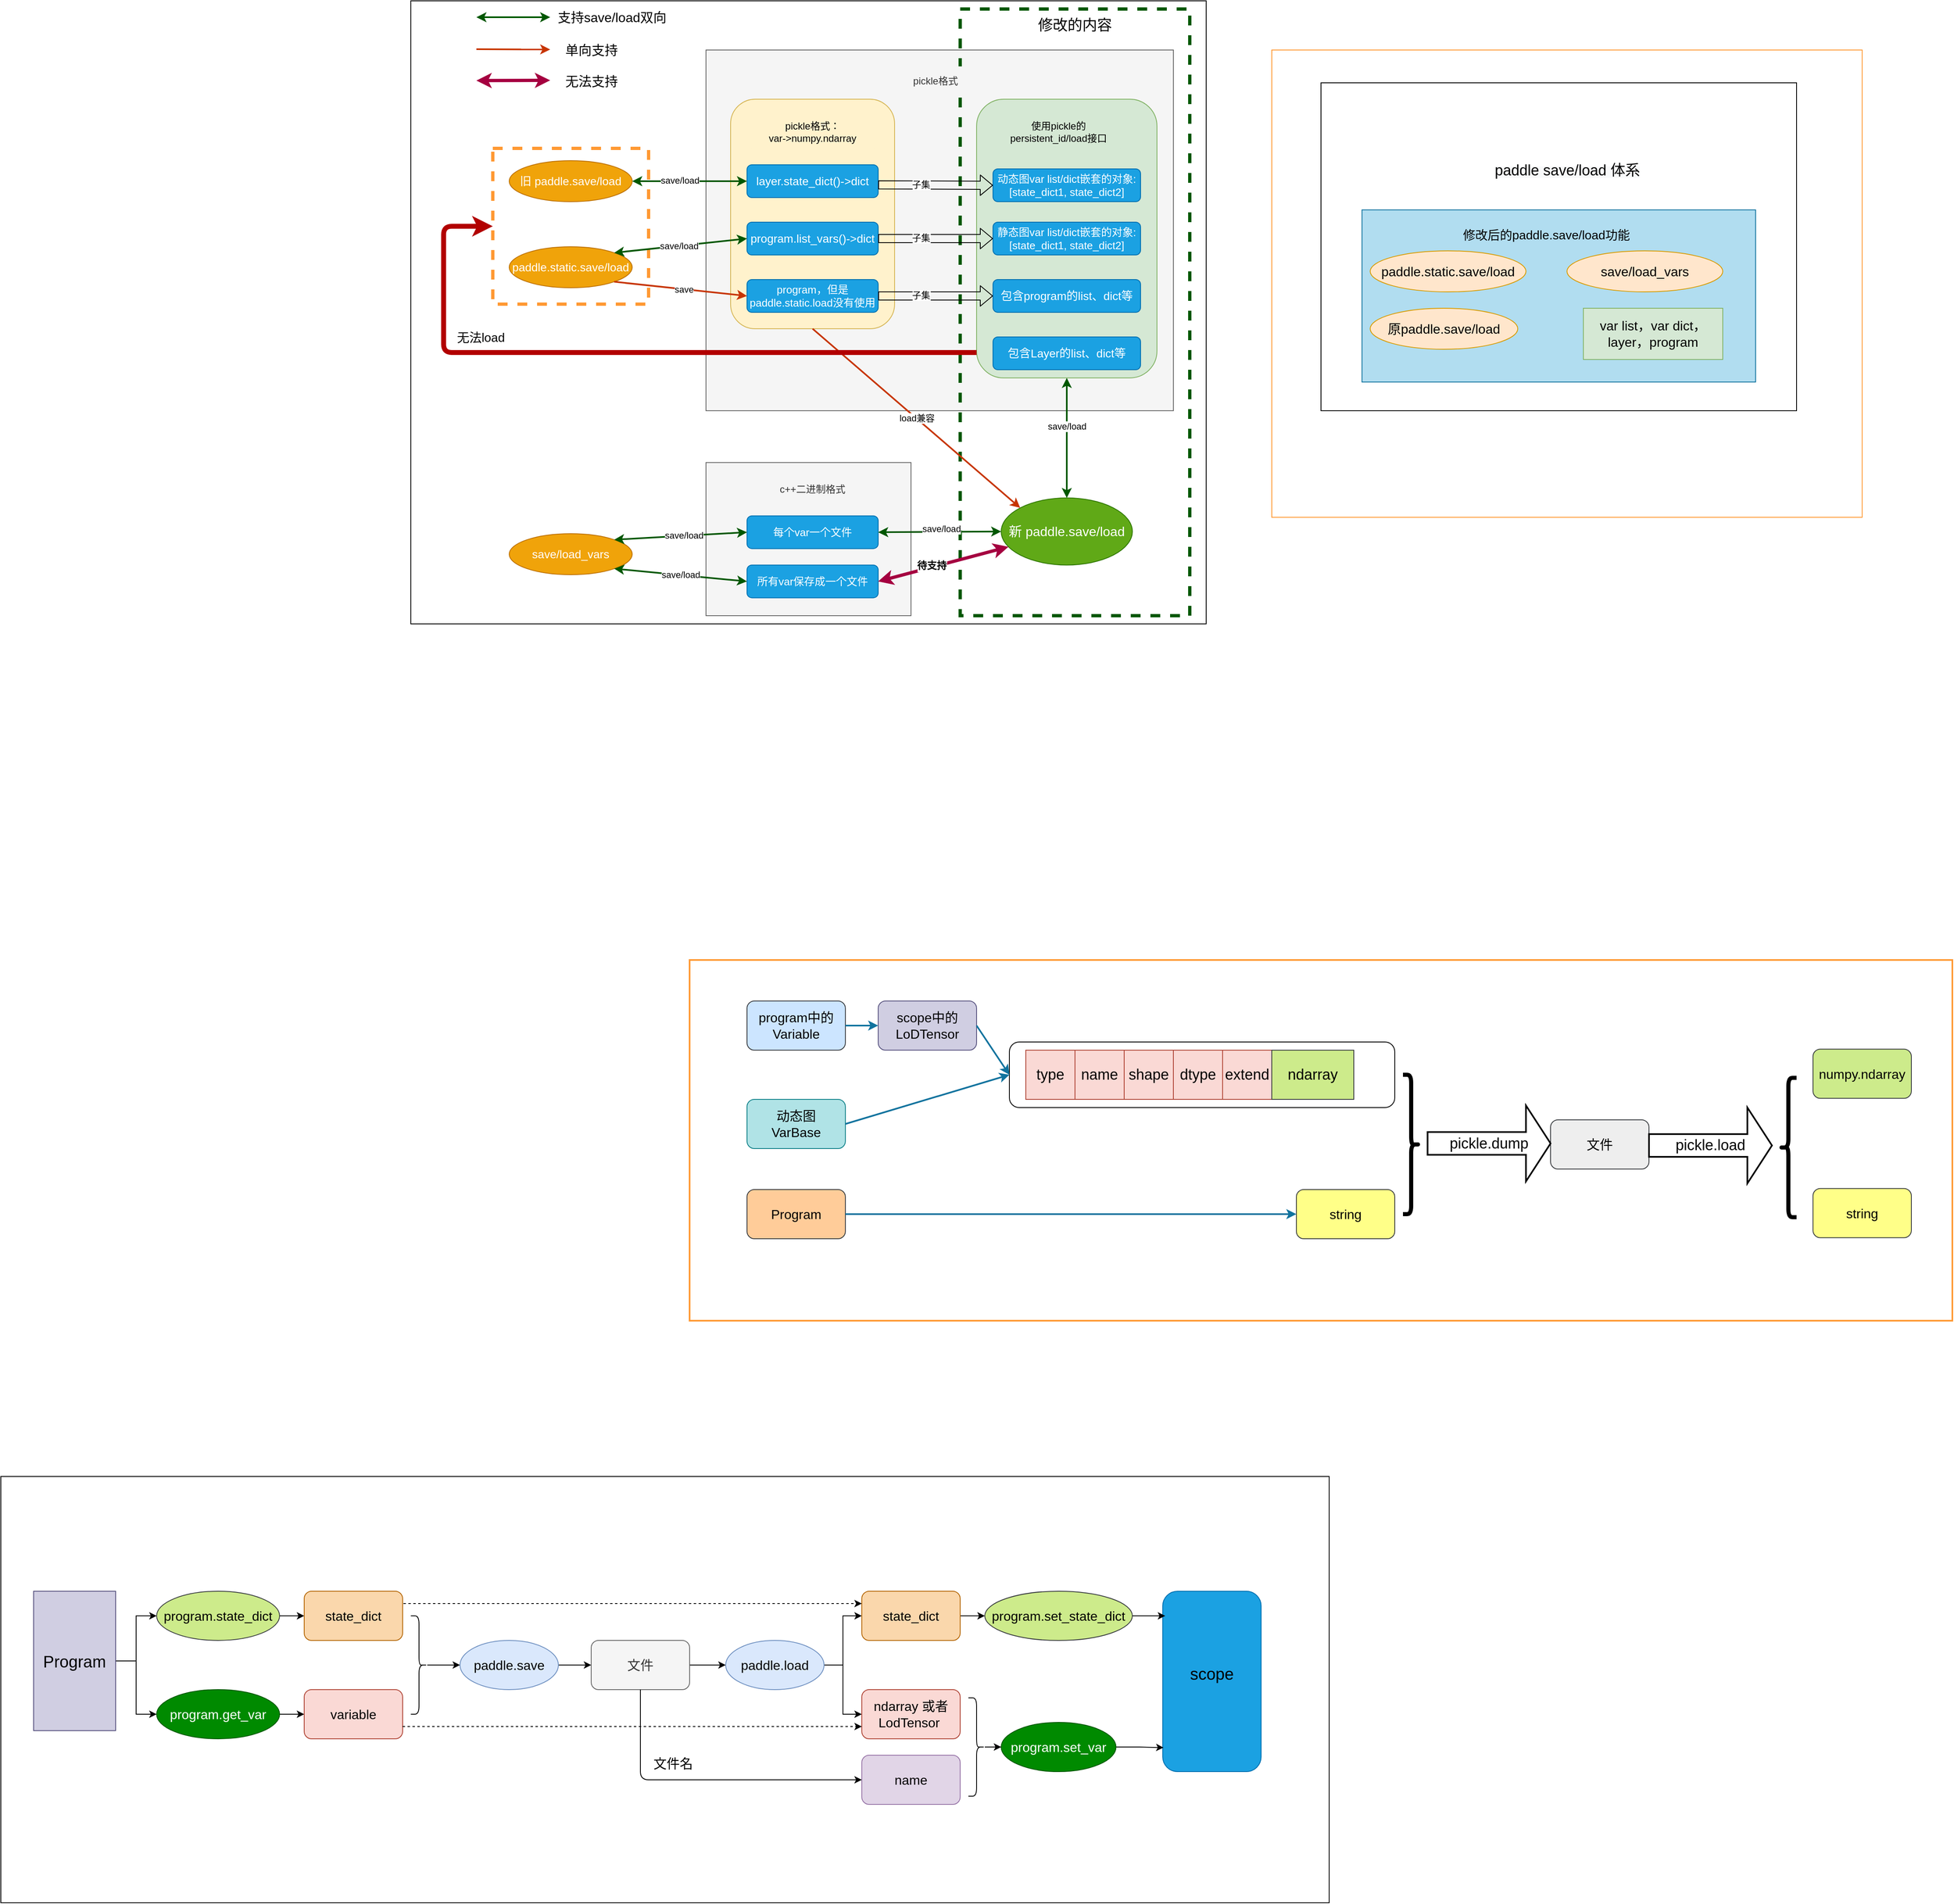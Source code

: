 <mxfile version="14.2.9" type="github">
  <diagram id="tt5JFjFHPFmkW61CNUUX" name="Page-1">
    <mxGraphModel dx="2366" dy="657" grid="1" gridSize="10" guides="1" tooltips="1" connect="1" arrows="1" fold="1" page="1" pageScale="1" pageWidth="827" pageHeight="1169" math="0" shadow="0">
      <root>
        <mxCell id="0" />
        <mxCell id="1" parent="0" />
        <mxCell id="0Mp4NktpAigXA8W8LPm4-13" value="" style="rounded=0;whiteSpace=wrap;html=1;" parent="1" vertex="1">
          <mxGeometry x="-90" y="60" width="970" height="760" as="geometry" />
        </mxCell>
        <mxCell id="qJTZwnVhEVgrwr9GslrN-109" value="" style="rounded=0;whiteSpace=wrap;html=1;strokeColor=#FF9933;strokeWidth=2;fillColor=#FFFFFF;" parent="1" vertex="1">
          <mxGeometry x="250" y="1230" width="1540" height="440" as="geometry" />
        </mxCell>
        <mxCell id="qJTZwnVhEVgrwr9GslrN-70" value="" style="rounded=0;whiteSpace=wrap;html=1;strokeColor=#FF9933;strokeWidth=1;fillColor=#FFFFFF;" parent="1" vertex="1">
          <mxGeometry x="960" y="120" width="720" height="570" as="geometry" />
        </mxCell>
        <mxCell id="qJTZwnVhEVgrwr9GslrN-68" value="&lt;meta charset=&quot;utf-8&quot;&gt;&lt;span style=&quot;color: rgb(0, 0, 0); font-family: helvetica; font-size: 15px; font-style: normal; font-weight: 400; letter-spacing: normal; text-align: center; text-indent: 0px; text-transform: none; word-spacing: 0px; background-color: rgb(248, 249, 250); display: inline; float: none;&quot;&gt;新 paddle.save、load&lt;/span&gt;" style="rounded=0;whiteSpace=wrap;html=1;strokeWidth=1;fillColor=#FFFFFF;" parent="1" vertex="1">
          <mxGeometry x="1020" y="160" width="580" height="400" as="geometry" />
        </mxCell>
        <mxCell id="qJTZwnVhEVgrwr9GslrN-66" value="" style="rounded=0;whiteSpace=wrap;html=1;strokeWidth=1;fillColor=#b1ddf0;strokeColor=#10739e;" parent="1" vertex="1">
          <mxGeometry x="1070" y="315" width="480" height="210" as="geometry" />
        </mxCell>
        <mxCell id="FwvYShrbWAnCKhNYx9Qg-18" value="" style="rounded=0;whiteSpace=wrap;html=1;fillColor=#f5f5f5;strokeColor=#666666;fontColor=#333333;" parent="1" vertex="1">
          <mxGeometry x="270" y="120" width="570" height="440" as="geometry" />
        </mxCell>
        <mxCell id="qJTZwnVhEVgrwr9GslrN-50" value="" style="rounded=0;whiteSpace=wrap;html=1;dashed=1;strokeColor=#005700;strokeWidth=4;fontColor=#ffffff;fillColor=none;" parent="1" vertex="1">
          <mxGeometry x="580" y="70" width="280" height="740" as="geometry" />
        </mxCell>
        <mxCell id="qJTZwnVhEVgrwr9GslrN-44" value="" style="rounded=0;whiteSpace=wrap;html=1;strokeColor=#FF9933;strokeWidth=4;fillColor=none;dashed=1;" parent="1" vertex="1">
          <mxGeometry x="10" y="240" width="190" height="190" as="geometry" />
        </mxCell>
        <mxCell id="qJTZwnVhEVgrwr9GslrN-12" value="" style="rounded=0;whiteSpace=wrap;html=1;fillColor=#f5f5f5;strokeColor=#666666;fontColor=#333333;" parent="1" vertex="1">
          <mxGeometry x="270" y="623.21" width="250" height="186.79" as="geometry" />
        </mxCell>
        <mxCell id="FwvYShrbWAnCKhNYx9Qg-17" value="" style="rounded=1;whiteSpace=wrap;html=1;fillColor=#fff2cc;strokeColor=#d6b656;" parent="1" vertex="1">
          <mxGeometry x="300" y="180" width="200" height="280" as="geometry" />
        </mxCell>
        <mxCell id="FwvYShrbWAnCKhNYx9Qg-24" value="" style="rounded=1;whiteSpace=wrap;html=1;fillColor=#d5e8d4;strokeColor=#82b366;" parent="1" vertex="1">
          <mxGeometry x="600" y="180" width="220" height="340" as="geometry" />
        </mxCell>
        <mxCell id="FwvYShrbWAnCKhNYx9Qg-2" value="&lt;font style=&quot;font-size: 14px&quot;&gt;layer.state_dict()-&amp;gt;dict&lt;/font&gt;" style="rounded=1;whiteSpace=wrap;html=1;fillColor=#1ba1e2;strokeColor=#006EAF;fontColor=#ffffff;" parent="1" vertex="1">
          <mxGeometry x="320" y="260" width="160" height="40" as="geometry" />
        </mxCell>
        <mxCell id="FwvYShrbWAnCKhNYx9Qg-10" value="&lt;font style=&quot;font-size: 14px&quot;&gt;program.list_vars()-&amp;gt;dict&lt;/font&gt;" style="rounded=1;whiteSpace=wrap;html=1;fillColor=#1ba1e2;strokeColor=#006EAF;fontColor=#ffffff;" parent="1" vertex="1">
          <mxGeometry x="320" y="330" width="160" height="40" as="geometry" />
        </mxCell>
        <mxCell id="FwvYShrbWAnCKhNYx9Qg-11" value="&lt;font style=&quot;font-size: 13px&quot;&gt;program，但是paddle.static.load没有使用&lt;/font&gt;" style="rounded=1;whiteSpace=wrap;html=1;fillColor=#1ba1e2;strokeColor=#006EAF;fontColor=#ffffff;" parent="1" vertex="1">
          <mxGeometry x="320" y="400" width="160" height="40" as="geometry" />
        </mxCell>
        <mxCell id="FwvYShrbWAnCKhNYx9Qg-12" value="&lt;font style=&quot;font-size: 13px&quot;&gt;每个var一个文件&lt;/font&gt;" style="rounded=1;whiteSpace=wrap;html=1;fillColor=#1ba1e2;strokeColor=#006EAF;fontColor=#ffffff;" parent="1" vertex="1">
          <mxGeometry x="320" y="688.21" width="160" height="40" as="geometry" />
        </mxCell>
        <mxCell id="FwvYShrbWAnCKhNYx9Qg-13" value="&lt;font style=&quot;font-size: 13px&quot;&gt;所有var保存成一个文件&lt;/font&gt;" style="rounded=1;whiteSpace=wrap;html=1;fillColor=#1ba1e2;strokeColor=#006EAF;fontColor=#ffffff;" parent="1" vertex="1">
          <mxGeometry x="320" y="748.21" width="160" height="40" as="geometry" />
        </mxCell>
        <mxCell id="FwvYShrbWAnCKhNYx9Qg-15" value="c++二进制格式" style="rounded=1;whiteSpace=wrap;html=1;fillColor=#f5f5f5;fontColor=#333333;strokeColor=none;" parent="1" vertex="1">
          <mxGeometry x="330" y="638.21" width="140" height="35" as="geometry" />
        </mxCell>
        <mxCell id="FwvYShrbWAnCKhNYx9Qg-19" value="&lt;font style=&quot;font-size: 13px&quot;&gt;动态图var list/dict嵌套的对象:&lt;br&gt;[state_dict1, state_dict2]&lt;/font&gt;" style="rounded=1;whiteSpace=wrap;html=1;fillColor=#1ba1e2;strokeColor=#006EAF;fontColor=#ffffff;" parent="1" vertex="1">
          <mxGeometry x="620" y="265" width="180" height="40" as="geometry" />
        </mxCell>
        <mxCell id="FwvYShrbWAnCKhNYx9Qg-22" value="pickle格式：&lt;br&gt;var-&amp;gt;numpy.ndarray" style="rounded=1;whiteSpace=wrap;html=1;fillColor=#fff2cc;strokeColor=none;" parent="1" vertex="1">
          <mxGeometry x="320" y="200" width="160" height="40" as="geometry" />
        </mxCell>
        <mxCell id="FwvYShrbWAnCKhNYx9Qg-23" value="&lt;font style=&quot;font-size: 14px&quot;&gt;包含program的list、dict等&lt;/font&gt;" style="rounded=1;whiteSpace=wrap;html=1;fillColor=#1ba1e2;strokeColor=#006EAF;fontColor=#ffffff;" parent="1" vertex="1">
          <mxGeometry x="620" y="400" width="180" height="40" as="geometry" />
        </mxCell>
        <mxCell id="FwvYShrbWAnCKhNYx9Qg-26" value="使用pickle的persistent_id/load接口" style="rounded=1;whiteSpace=wrap;html=1;fillColor=#d5e8d4;strokeColor=none;" parent="1" vertex="1">
          <mxGeometry x="620" y="200" width="160" height="40" as="geometry" />
        </mxCell>
        <mxCell id="FwvYShrbWAnCKhNYx9Qg-27" value="pickle格式" style="rounded=1;whiteSpace=wrap;html=1;fillColor=#f5f5f5;fontColor=#333333;strokeColor=none;" parent="1" vertex="1">
          <mxGeometry x="480" y="140" width="140" height="35" as="geometry" />
        </mxCell>
        <mxCell id="FwvYShrbWAnCKhNYx9Qg-35" value="&lt;font style=&quot;font-size: 14px&quot;&gt;paddle.static.save/load&lt;/font&gt;" style="ellipse;whiteSpace=wrap;html=1;fillColor=#f0a30a;strokeColor=#BD7000;fontColor=#ffffff;" parent="1" vertex="1">
          <mxGeometry x="30" y="360" width="150" height="50" as="geometry" />
        </mxCell>
        <mxCell id="FwvYShrbWAnCKhNYx9Qg-36" value="&lt;font style=&quot;font-size: 14px&quot;&gt;旧 paddle.save/load&lt;/font&gt;" style="ellipse;whiteSpace=wrap;html=1;fillColor=#f0a30a;strokeColor=#BD7000;fontColor=#ffffff;" parent="1" vertex="1">
          <mxGeometry x="30" y="255" width="150" height="50" as="geometry" />
        </mxCell>
        <mxCell id="FwvYShrbWAnCKhNYx9Qg-37" value="&lt;font style=&quot;font-size: 14px&quot;&gt;save/load_vars&lt;/font&gt;" style="ellipse;whiteSpace=wrap;html=1;fillColor=#f0a30a;strokeColor=#BD7000;fontColor=#ffffff;" parent="1" vertex="1">
          <mxGeometry x="30" y="710" width="150" height="50" as="geometry" />
        </mxCell>
        <mxCell id="FwvYShrbWAnCKhNYx9Qg-40" value="" style="endArrow=classic;startArrow=classic;html=1;exitX=1;exitY=0.5;exitDx=0;exitDy=0;entryX=0;entryY=0.5;entryDx=0;entryDy=0;strokeWidth=2;fillColor=#008a00;strokeColor=#005700;" parent="1" source="FwvYShrbWAnCKhNYx9Qg-36" target="FwvYShrbWAnCKhNYx9Qg-2" edge="1">
          <mxGeometry width="50" height="50" relative="1" as="geometry">
            <mxPoint x="170" y="440" as="sourcePoint" />
            <mxPoint x="320" y="300" as="targetPoint" />
          </mxGeometry>
        </mxCell>
        <mxCell id="qJTZwnVhEVgrwr9GslrN-21" value="save/load" style="edgeLabel;html=1;align=center;verticalAlign=middle;resizable=0;points=[];" parent="FwvYShrbWAnCKhNYx9Qg-40" vertex="1" connectable="0">
          <mxGeometry x="-0.171" y="1" relative="1" as="geometry">
            <mxPoint as="offset" />
          </mxGeometry>
        </mxCell>
        <mxCell id="FwvYShrbWAnCKhNYx9Qg-41" value="" style="endArrow=classic;startArrow=classic;html=1;exitX=1;exitY=0;exitDx=0;exitDy=0;entryX=0;entryY=0.5;entryDx=0;entryDy=0;strokeWidth=2;fillColor=#008a00;strokeColor=#005700;" parent="1" source="FwvYShrbWAnCKhNYx9Qg-35" target="FwvYShrbWAnCKhNYx9Qg-10" edge="1">
          <mxGeometry width="50" height="50" relative="1" as="geometry">
            <mxPoint x="130" y="430" as="sourcePoint" />
            <mxPoint x="320" y="360" as="targetPoint" />
          </mxGeometry>
        </mxCell>
        <mxCell id="qJTZwnVhEVgrwr9GslrN-22" value="save/load" style="edgeLabel;html=1;align=center;verticalAlign=middle;resizable=0;points=[];" parent="FwvYShrbWAnCKhNYx9Qg-41" vertex="1" connectable="0">
          <mxGeometry x="-0.025" relative="1" as="geometry">
            <mxPoint as="offset" />
          </mxGeometry>
        </mxCell>
        <mxCell id="FwvYShrbWAnCKhNYx9Qg-42" value="" style="endArrow=classic;html=1;exitX=1;exitY=1;exitDx=0;exitDy=0;entryX=0;entryY=0.5;entryDx=0;entryDy=0;strokeWidth=2;fillColor=#fa6800;strokeColor=#C73500;" parent="1" source="FwvYShrbWAnCKhNYx9Qg-35" target="FwvYShrbWAnCKhNYx9Qg-11" edge="1">
          <mxGeometry width="50" height="50" relative="1" as="geometry">
            <mxPoint x="100" y="420" as="sourcePoint" />
            <mxPoint x="320" y="420" as="targetPoint" />
          </mxGeometry>
        </mxCell>
        <mxCell id="qJTZwnVhEVgrwr9GslrN-23" value="save" style="edgeLabel;html=1;align=center;verticalAlign=middle;resizable=0;points=[];" parent="FwvYShrbWAnCKhNYx9Qg-42" vertex="1" connectable="0">
          <mxGeometry x="0.049" relative="1" as="geometry">
            <mxPoint as="offset" />
          </mxGeometry>
        </mxCell>
        <mxCell id="FwvYShrbWAnCKhNYx9Qg-43" value="" style="endArrow=classic;startArrow=classic;html=1;entryX=0;entryY=0.5;entryDx=0;entryDy=0;exitX=1;exitY=0;exitDx=0;exitDy=0;strokeWidth=2;fillColor=#008a00;strokeColor=#005700;" parent="1" source="FwvYShrbWAnCKhNYx9Qg-37" target="FwvYShrbWAnCKhNYx9Qg-12" edge="1">
          <mxGeometry width="50" height="50" relative="1" as="geometry">
            <mxPoint x="210" y="758.21" as="sourcePoint" />
            <mxPoint x="260" y="708.21" as="targetPoint" />
          </mxGeometry>
        </mxCell>
        <mxCell id="qJTZwnVhEVgrwr9GslrN-24" value="save/load" style="edgeLabel;html=1;align=center;verticalAlign=middle;resizable=0;points=[];" parent="FwvYShrbWAnCKhNYx9Qg-43" vertex="1" connectable="0">
          <mxGeometry x="0.05" y="1" relative="1" as="geometry">
            <mxPoint as="offset" />
          </mxGeometry>
        </mxCell>
        <mxCell id="FwvYShrbWAnCKhNYx9Qg-44" value="save/load" style="endArrow=classic;startArrow=classic;html=1;entryX=0;entryY=0.5;entryDx=0;entryDy=0;exitX=1;exitY=1;exitDx=0;exitDy=0;strokeWidth=2;fillColor=#008a00;strokeColor=#005700;" parent="1" source="FwvYShrbWAnCKhNYx9Qg-37" target="FwvYShrbWAnCKhNYx9Qg-13" edge="1">
          <mxGeometry width="50" height="50" relative="1" as="geometry">
            <mxPoint x="190" y="798.21" as="sourcePoint" />
            <mxPoint x="240" y="748.21" as="targetPoint" />
          </mxGeometry>
        </mxCell>
        <mxCell id="FwvYShrbWAnCKhNYx9Qg-46" value="&lt;font style=&quot;font-size: 16px&quot;&gt;新 paddle.save/load&lt;/font&gt;" style="ellipse;whiteSpace=wrap;html=1;fillColor=#60a917;strokeColor=#2D7600;fontColor=#ffffff;" parent="1" vertex="1">
          <mxGeometry x="630" y="666.42" width="160" height="81.79" as="geometry" />
        </mxCell>
        <mxCell id="qJTZwnVhEVgrwr9GslrN-5" value="" style="endArrow=classic;html=1;entryX=0;entryY=0;entryDx=0;entryDy=0;exitX=0.5;exitY=1;exitDx=0;exitDy=0;strokeWidth=2;fillColor=#fa6800;strokeColor=#C73500;" parent="1" source="FwvYShrbWAnCKhNYx9Qg-17" target="FwvYShrbWAnCKhNYx9Qg-46" edge="1">
          <mxGeometry relative="1" as="geometry">
            <mxPoint x="400" y="470" as="sourcePoint" />
            <mxPoint x="630" y="510" as="targetPoint" />
          </mxGeometry>
        </mxCell>
        <mxCell id="qJTZwnVhEVgrwr9GslrN-6" value="load兼容" style="edgeLabel;resizable=0;html=1;align=center;verticalAlign=middle;" parent="qJTZwnVhEVgrwr9GslrN-5" connectable="0" vertex="1">
          <mxGeometry relative="1" as="geometry" />
        </mxCell>
        <mxCell id="qJTZwnVhEVgrwr9GslrN-7" value="" style="endArrow=classic;startArrow=classic;html=1;entryX=0.5;entryY=1;entryDx=0;entryDy=0;exitX=0.5;exitY=0;exitDx=0;exitDy=0;strokeWidth=2;fillColor=#008a00;strokeColor=#005700;" parent="1" source="FwvYShrbWAnCKhNYx9Qg-46" target="FwvYShrbWAnCKhNYx9Qg-24" edge="1">
          <mxGeometry width="50" height="50" relative="1" as="geometry">
            <mxPoint x="680" y="570" as="sourcePoint" />
            <mxPoint x="730" y="520" as="targetPoint" />
          </mxGeometry>
        </mxCell>
        <mxCell id="qJTZwnVhEVgrwr9GslrN-26" value="save/load" style="edgeLabel;html=1;align=center;verticalAlign=middle;resizable=0;points=[];" parent="qJTZwnVhEVgrwr9GslrN-7" vertex="1" connectable="0">
          <mxGeometry x="0.203" relative="1" as="geometry">
            <mxPoint as="offset" />
          </mxGeometry>
        </mxCell>
        <mxCell id="qJTZwnVhEVgrwr9GslrN-8" value="" style="endArrow=classic;startArrow=classic;html=1;entryX=0;entryY=0.5;entryDx=0;entryDy=0;exitX=1;exitY=0.5;exitDx=0;exitDy=0;strokeWidth=2;fillColor=#008a00;strokeColor=#005700;" parent="1" source="FwvYShrbWAnCKhNYx9Qg-12" target="FwvYShrbWAnCKhNYx9Qg-46" edge="1">
          <mxGeometry width="50" height="50" relative="1" as="geometry">
            <mxPoint x="460" y="628.21" as="sourcePoint" />
            <mxPoint x="510" y="578.21" as="targetPoint" />
          </mxGeometry>
        </mxCell>
        <mxCell id="qJTZwnVhEVgrwr9GslrN-25" value="save/load" style="edgeLabel;html=1;align=center;verticalAlign=middle;resizable=0;points=[];" parent="qJTZwnVhEVgrwr9GslrN-8" vertex="1" connectable="0">
          <mxGeometry x="0.022" y="4" relative="1" as="geometry">
            <mxPoint as="offset" />
          </mxGeometry>
        </mxCell>
        <mxCell id="qJTZwnVhEVgrwr9GslrN-10" value="&lt;font style=&quot;font-size: 13px&quot;&gt;静态图var list/dict嵌套的对象:&lt;br&gt;[state_dict1, state_dict2]&lt;/font&gt;" style="rounded=1;whiteSpace=wrap;html=1;fillColor=#1ba1e2;strokeColor=#006EAF;fontColor=#ffffff;" parent="1" vertex="1">
          <mxGeometry x="620" y="330" width="180" height="40" as="geometry" />
        </mxCell>
        <mxCell id="qJTZwnVhEVgrwr9GslrN-13" value="" style="shape=flexArrow;endArrow=classic;html=1;entryX=0;entryY=0.5;entryDx=0;entryDy=0;exitX=1;exitY=0.5;exitDx=0;exitDy=0;endWidth=14;endSize=4.67;" parent="1" source="FwvYShrbWAnCKhNYx9Qg-10" target="qJTZwnVhEVgrwr9GslrN-10" edge="1">
          <mxGeometry width="50" height="50" relative="1" as="geometry">
            <mxPoint x="410" y="410" as="sourcePoint" />
            <mxPoint x="460" y="360" as="targetPoint" />
          </mxGeometry>
        </mxCell>
        <mxCell id="qJTZwnVhEVgrwr9GslrN-14" value="子集" style="edgeLabel;html=1;align=center;verticalAlign=middle;resizable=0;points=[];" parent="qJTZwnVhEVgrwr9GslrN-13" vertex="1" connectable="0">
          <mxGeometry x="-0.267" y="1" relative="1" as="geometry">
            <mxPoint as="offset" />
          </mxGeometry>
        </mxCell>
        <mxCell id="qJTZwnVhEVgrwr9GslrN-17" value="" style="shape=flexArrow;endArrow=classic;html=1;entryX=0;entryY=0.5;entryDx=0;entryDy=0;exitX=1;exitY=0.5;exitDx=0;exitDy=0;endWidth=14;endSize=4.67;" parent="1" target="FwvYShrbWAnCKhNYx9Qg-19" edge="1">
          <mxGeometry width="50" height="50" relative="1" as="geometry">
            <mxPoint x="480" y="284.5" as="sourcePoint" />
            <mxPoint x="600" y="284.5" as="targetPoint" />
          </mxGeometry>
        </mxCell>
        <mxCell id="qJTZwnVhEVgrwr9GslrN-18" value="子集" style="edgeLabel;html=1;align=center;verticalAlign=middle;resizable=0;points=[];" parent="qJTZwnVhEVgrwr9GslrN-17" vertex="1" connectable="0">
          <mxGeometry x="-0.267" y="1" relative="1" as="geometry">
            <mxPoint as="offset" />
          </mxGeometry>
        </mxCell>
        <mxCell id="qJTZwnVhEVgrwr9GslrN-19" value="" style="shape=flexArrow;endArrow=classic;html=1;entryX=0;entryY=0.5;entryDx=0;entryDy=0;exitX=1;exitY=0.5;exitDx=0;exitDy=0;endWidth=14;endSize=4.67;" parent="1" target="FwvYShrbWAnCKhNYx9Qg-23" edge="1">
          <mxGeometry width="50" height="50" relative="1" as="geometry">
            <mxPoint x="480" y="420" as="sourcePoint" />
            <mxPoint x="600" y="420" as="targetPoint" />
          </mxGeometry>
        </mxCell>
        <mxCell id="qJTZwnVhEVgrwr9GslrN-20" value="子集" style="edgeLabel;html=1;align=center;verticalAlign=middle;resizable=0;points=[];" parent="qJTZwnVhEVgrwr9GslrN-19" vertex="1" connectable="0">
          <mxGeometry x="-0.267" y="1" relative="1" as="geometry">
            <mxPoint as="offset" />
          </mxGeometry>
        </mxCell>
        <mxCell id="qJTZwnVhEVgrwr9GslrN-27" value="" style="edgeStyle=segmentEdgeStyle;endArrow=classic;html=1;fillColor=#e51400;strokeColor=#B20000;strokeWidth=6;entryX=0;entryY=0.5;entryDx=0;entryDy=0;" parent="1" source="FwvYShrbWAnCKhNYx9Qg-24" target="qJTZwnVhEVgrwr9GslrN-44" edge="1">
          <mxGeometry width="50" height="50" relative="1" as="geometry">
            <mxPoint x="577" y="489" as="sourcePoint" />
            <mxPoint x="3" y="335" as="targetPoint" />
            <Array as="points">
              <mxPoint x="-50" y="489" />
              <mxPoint x="-50" y="335" />
            </Array>
          </mxGeometry>
        </mxCell>
        <mxCell id="qJTZwnVhEVgrwr9GslrN-29" value="&lt;font style=&quot;font-size: 15px&quot;&gt;无法load&lt;/font&gt;" style="text;html=1;align=center;verticalAlign=middle;resizable=0;points=[];autosize=1;" parent="1" vertex="1">
          <mxGeometry x="-40" y="460" width="70" height="20" as="geometry" />
        </mxCell>
        <mxCell id="qJTZwnVhEVgrwr9GslrN-51" value="&lt;font style=&quot;font-size: 18px&quot;&gt;修改的内容&lt;/font&gt;" style="text;html=1;align=center;verticalAlign=middle;whiteSpace=wrap;rounded=0;dashed=1;" parent="1" vertex="1">
          <mxGeometry x="665" y="80" width="110" height="20" as="geometry" />
        </mxCell>
        <mxCell id="qJTZwnVhEVgrwr9GslrN-52" value="" style="endArrow=classic;startArrow=classic;html=1;strokeWidth=4;exitX=1;exitY=0.5;exitDx=0;exitDy=0;strokeColor=#A50040;fillColor=#d80073;" parent="1" source="FwvYShrbWAnCKhNYx9Qg-13" target="FwvYShrbWAnCKhNYx9Qg-46" edge="1">
          <mxGeometry width="50" height="50" relative="1" as="geometry">
            <mxPoint x="550" y="800" as="sourcePoint" />
            <mxPoint x="600" y="750" as="targetPoint" />
          </mxGeometry>
        </mxCell>
        <mxCell id="qJTZwnVhEVgrwr9GslrN-53" value="&lt;font style=&quot;font-size: 12px&quot;&gt;&lt;b&gt;待支持&lt;/b&gt;&lt;/font&gt;" style="edgeLabel;html=1;align=center;verticalAlign=middle;resizable=0;points=[];" parent="qJTZwnVhEVgrwr9GslrN-52" vertex="1" connectable="0">
          <mxGeometry x="-0.177" y="2" relative="1" as="geometry">
            <mxPoint as="offset" />
          </mxGeometry>
        </mxCell>
        <mxCell id="qJTZwnVhEVgrwr9GslrN-55" value="&lt;font style=&quot;font-size: 14px&quot;&gt;包含Layer的list、dict等&lt;/font&gt;" style="rounded=1;whiteSpace=wrap;html=1;fillColor=#1ba1e2;strokeColor=#006EAF;fontColor=#ffffff;" parent="1" vertex="1">
          <mxGeometry x="620" y="470" width="180" height="40" as="geometry" />
        </mxCell>
        <mxCell id="qJTZwnVhEVgrwr9GslrN-59" value="&lt;font style=&quot;font-size: 16px&quot;&gt;paddle.static.save/load&lt;/font&gt;" style="ellipse;whiteSpace=wrap;html=1;strokeColor=#d79b00;strokeWidth=1;fillColor=#ffe6cc;" parent="1" vertex="1">
          <mxGeometry x="1080" y="365" width="190" height="50" as="geometry" />
        </mxCell>
        <mxCell id="qJTZwnVhEVgrwr9GslrN-61" value="&lt;font style=&quot;font-size: 16px&quot;&gt;save/load_vars&lt;/font&gt;" style="ellipse;whiteSpace=wrap;html=1;strokeColor=#d79b00;strokeWidth=1;fillColor=#ffe6cc;" parent="1" vertex="1">
          <mxGeometry x="1320" y="365" width="190" height="50" as="geometry" />
        </mxCell>
        <mxCell id="qJTZwnVhEVgrwr9GslrN-62" value="&lt;font style=&quot;font-size: 16px&quot;&gt;原paddle.save/load&lt;/font&gt;" style="ellipse;whiteSpace=wrap;html=1;strokeColor=#d79b00;strokeWidth=1;fillColor=#ffe6cc;" parent="1" vertex="1">
          <mxGeometry x="1080" y="435" width="180" height="50" as="geometry" />
        </mxCell>
        <mxCell id="qJTZwnVhEVgrwr9GslrN-64" value="&lt;font style=&quot;font-size: 16px&quot;&gt;var list，var dict，&lt;br&gt;layer，program&lt;/font&gt;" style="rounded=0;whiteSpace=wrap;html=1;strokeColor=#82b366;strokeWidth=1;fillColor=#d5e8d4;" parent="1" vertex="1">
          <mxGeometry x="1340" y="435" width="170" height="62.5" as="geometry" />
        </mxCell>
        <mxCell id="qJTZwnVhEVgrwr9GslrN-67" value="&lt;font style=&quot;font-size: 15px&quot;&gt;修改后的paddle.save/load功能&lt;/font&gt;" style="text;html=1;strokeColor=none;fillColor=none;align=center;verticalAlign=middle;whiteSpace=wrap;rounded=0;" parent="1" vertex="1">
          <mxGeometry x="1190" y="335" width="210" height="20" as="geometry" />
        </mxCell>
        <mxCell id="qJTZwnVhEVgrwr9GslrN-69" value="&lt;span style=&quot;color: rgb(0 , 0 , 0) ; font-family: &amp;#34;helvetica&amp;#34; ; font-style: normal ; font-weight: 400 ; letter-spacing: normal ; text-align: center ; text-indent: 0px ; text-transform: none ; word-spacing: 0px ; background-color: rgb(248 , 249 , 250) ; display: inline ; float: none&quot;&gt;&lt;font style=&quot;font-size: 18px&quot;&gt;paddle save/load 体系&lt;/font&gt;&lt;/span&gt;" style="text;whiteSpace=wrap;html=1;" parent="1" vertex="1">
          <mxGeometry x="1230" y="250" width="190" height="30" as="geometry" />
        </mxCell>
        <mxCell id="qJTZwnVhEVgrwr9GslrN-73" value="&lt;span style=&quot;font-size: 16px&quot;&gt;program中的Variable&lt;/span&gt;" style="rounded=1;whiteSpace=wrap;html=1;strokeWidth=1;fillColor=#cce5ff;strokeColor=#36393d;" parent="1" vertex="1">
          <mxGeometry x="320" y="1280" width="120" height="60" as="geometry" />
        </mxCell>
        <mxCell id="qJTZwnVhEVgrwr9GslrN-74" value="&lt;span style=&quot;font-size: 16px&quot;&gt;动态图&lt;br&gt;VarBase&lt;br&gt;&lt;/span&gt;" style="rounded=1;whiteSpace=wrap;html=1;strokeWidth=1;fillColor=#b0e3e6;strokeColor=#0e8088;" parent="1" vertex="1">
          <mxGeometry x="320" y="1400" width="120" height="60" as="geometry" />
        </mxCell>
        <mxCell id="qJTZwnVhEVgrwr9GslrN-76" value="&lt;span style=&quot;font-size: 16px&quot;&gt;scope中的LoDTensor&lt;/span&gt;" style="rounded=1;whiteSpace=wrap;html=1;strokeWidth=1;fillColor=#d0cee2;strokeColor=#56517e;" parent="1" vertex="1">
          <mxGeometry x="480" y="1280" width="120" height="60" as="geometry" />
        </mxCell>
        <mxCell id="qJTZwnVhEVgrwr9GslrN-77" value="" style="rounded=1;whiteSpace=wrap;html=1;strokeWidth=1;fillColor=none;" parent="1" vertex="1">
          <mxGeometry x="640" y="1330" width="470" height="80" as="geometry" />
        </mxCell>
        <mxCell id="qJTZwnVhEVgrwr9GslrN-78" value="&lt;span style=&quot;font-size: 16px&quot;&gt;文件&lt;/span&gt;" style="rounded=1;whiteSpace=wrap;html=1;strokeWidth=1;fillColor=#eeeeee;strokeColor=#36393d;" parent="1" vertex="1">
          <mxGeometry x="1300" y="1425" width="120" height="60" as="geometry" />
        </mxCell>
        <mxCell id="qJTZwnVhEVgrwr9GslrN-79" value="&lt;span style=&quot;font-size: 16px&quot;&gt;numpy.ndarray&lt;/span&gt;" style="rounded=1;whiteSpace=wrap;html=1;strokeWidth=1;fillColor=#cdeb8b;strokeColor=#36393d;" parent="1" vertex="1">
          <mxGeometry x="1620" y="1338.75" width="120" height="60" as="geometry" />
        </mxCell>
        <mxCell id="qJTZwnVhEVgrwr9GslrN-80" value="&lt;span style=&quot;font-size: 16px&quot;&gt;string&lt;/span&gt;" style="rounded=1;whiteSpace=wrap;html=1;strokeWidth=1;fillColor=#ffff88;strokeColor=#36393d;" parent="1" vertex="1">
          <mxGeometry x="990" y="1510" width="120" height="60" as="geometry" />
        </mxCell>
        <mxCell id="qJTZwnVhEVgrwr9GslrN-81" value="&lt;span style=&quot;font-size: 16px&quot;&gt;Program&lt;/span&gt;" style="rounded=1;whiteSpace=wrap;html=1;strokeWidth=1;fillColor=#ffcc99;strokeColor=#36393d;" parent="1" vertex="1">
          <mxGeometry x="320" y="1510" width="120" height="60" as="geometry" />
        </mxCell>
        <mxCell id="qJTZwnVhEVgrwr9GslrN-85" value="" style="endArrow=classic;html=1;strokeColor=#10739e;strokeWidth=2;exitX=1;exitY=0.5;exitDx=0;exitDy=0;entryX=0;entryY=0.5;entryDx=0;entryDy=0;fillColor=#b1ddf0;" parent="1" source="qJTZwnVhEVgrwr9GslrN-73" target="qJTZwnVhEVgrwr9GslrN-76" edge="1">
          <mxGeometry width="50" height="50" relative="1" as="geometry">
            <mxPoint x="440" y="1300" as="sourcePoint" />
            <mxPoint x="490" y="1250" as="targetPoint" />
          </mxGeometry>
        </mxCell>
        <mxCell id="qJTZwnVhEVgrwr9GslrN-87" value="" style="endArrow=classic;html=1;strokeColor=#10739e;strokeWidth=2;entryX=0;entryY=0.5;entryDx=0;entryDy=0;fillColor=#b1ddf0;exitX=1;exitY=0.5;exitDx=0;exitDy=0;" parent="1" source="qJTZwnVhEVgrwr9GslrN-76" target="qJTZwnVhEVgrwr9GslrN-77" edge="1">
          <mxGeometry width="50" height="50" relative="1" as="geometry">
            <mxPoint x="460" y="1410" as="sourcePoint" />
            <mxPoint x="490" y="1320" as="targetPoint" />
          </mxGeometry>
        </mxCell>
        <mxCell id="qJTZwnVhEVgrwr9GslrN-89" value="" style="endArrow=classic;html=1;strokeColor=#10739e;strokeWidth=2;exitX=1;exitY=0.5;exitDx=0;exitDy=0;entryX=0;entryY=0.5;entryDx=0;entryDy=0;fillColor=#b1ddf0;" parent="1" source="qJTZwnVhEVgrwr9GslrN-74" target="qJTZwnVhEVgrwr9GslrN-77" edge="1">
          <mxGeometry width="50" height="50" relative="1" as="geometry">
            <mxPoint x="460" y="1330" as="sourcePoint" />
            <mxPoint x="500" y="1330" as="targetPoint" />
          </mxGeometry>
        </mxCell>
        <mxCell id="qJTZwnVhEVgrwr9GslrN-90" value="" style="endArrow=classic;html=1;strokeColor=#10739e;strokeWidth=2;exitX=1;exitY=0.5;exitDx=0;exitDy=0;entryX=0;entryY=0.5;entryDx=0;entryDy=0;fillColor=#b1ddf0;" parent="1" source="qJTZwnVhEVgrwr9GslrN-81" target="qJTZwnVhEVgrwr9GslrN-80" edge="1">
          <mxGeometry width="50" height="50" relative="1" as="geometry">
            <mxPoint x="470" y="1340" as="sourcePoint" />
            <mxPoint x="510" y="1340" as="targetPoint" />
          </mxGeometry>
        </mxCell>
        <mxCell id="qJTZwnVhEVgrwr9GslrN-91" value="&lt;font style=&quot;font-size: 18px&quot;&gt;type&lt;/font&gt;" style="rounded=0;whiteSpace=wrap;html=1;strokeWidth=1;fillColor=#fad9d5;strokeColor=#ae4132;" parent="1" vertex="1">
          <mxGeometry x="660" y="1340" width="60" height="60" as="geometry" />
        </mxCell>
        <mxCell id="qJTZwnVhEVgrwr9GslrN-92" value="&lt;font style=&quot;font-size: 18px&quot;&gt;name&lt;/font&gt;" style="rounded=0;whiteSpace=wrap;html=1;strokeWidth=1;fillColor=#fad9d5;strokeColor=#ae4132;" parent="1" vertex="1">
          <mxGeometry x="720" y="1340" width="60" height="60" as="geometry" />
        </mxCell>
        <mxCell id="qJTZwnVhEVgrwr9GslrN-93" value="&lt;font style=&quot;font-size: 18px&quot;&gt;shape&lt;/font&gt;" style="rounded=0;whiteSpace=wrap;html=1;strokeWidth=1;fillColor=#fad9d5;strokeColor=#ae4132;" parent="1" vertex="1">
          <mxGeometry x="780" y="1340" width="60" height="60" as="geometry" />
        </mxCell>
        <mxCell id="qJTZwnVhEVgrwr9GslrN-94" value="&lt;font style=&quot;font-size: 18px&quot;&gt;dtype&lt;/font&gt;" style="rounded=0;whiteSpace=wrap;html=1;strokeWidth=1;fillColor=#fad9d5;strokeColor=#ae4132;" parent="1" vertex="1">
          <mxGeometry x="840" y="1340" width="60" height="60" as="geometry" />
        </mxCell>
        <mxCell id="qJTZwnVhEVgrwr9GslrN-95" value="&lt;font style=&quot;font-size: 18px&quot;&gt;extend&lt;/font&gt;" style="rounded=0;whiteSpace=wrap;html=1;strokeWidth=1;fillColor=#fad9d5;strokeColor=#ae4132;" parent="1" vertex="1">
          <mxGeometry x="900" y="1340" width="60" height="60" as="geometry" />
        </mxCell>
        <mxCell id="qJTZwnVhEVgrwr9GslrN-96" value="&lt;span style=&quot;font-size: 18px&quot;&gt;ndarray&lt;/span&gt;" style="rounded=0;whiteSpace=wrap;html=1;strokeWidth=1;fillColor=#cdeb8b;strokeColor=#36393d;" parent="1" vertex="1">
          <mxGeometry x="960" y="1340" width="100" height="60" as="geometry" />
        </mxCell>
        <mxCell id="qJTZwnVhEVgrwr9GslrN-97" value="" style="shape=curlyBracket;whiteSpace=wrap;html=1;rounded=1;strokeWidth=5;direction=west;size=0.5;" parent="1" vertex="1">
          <mxGeometry x="1120" y="1370" width="20" height="170" as="geometry" />
        </mxCell>
        <mxCell id="qJTZwnVhEVgrwr9GslrN-99" value="" style="shape=curlyBracket;whiteSpace=wrap;html=1;rounded=1;strokeWidth=5;direction=east;size=0.5;" parent="1" vertex="1">
          <mxGeometry x="1580" y="1373.75" width="20" height="170" as="geometry" />
        </mxCell>
        <mxCell id="qJTZwnVhEVgrwr9GslrN-100" value="&lt;span style=&quot;font-size: 16px&quot;&gt;string&lt;/span&gt;" style="rounded=1;whiteSpace=wrap;html=1;strokeWidth=1;fillColor=#ffff88;strokeColor=#36393d;" parent="1" vertex="1">
          <mxGeometry x="1620" y="1508.75" width="120" height="60" as="geometry" />
        </mxCell>
        <mxCell id="qJTZwnVhEVgrwr9GslrN-105" value="&lt;font style=&quot;font-size: 18px&quot;&gt;pickle.dump&lt;/font&gt;" style="shape=singleArrow;whiteSpace=wrap;html=1;strokeWidth=2;" parent="1" vertex="1">
          <mxGeometry x="1150" y="1407.5" width="150" height="92.5" as="geometry" />
        </mxCell>
        <mxCell id="qJTZwnVhEVgrwr9GslrN-107" value="&lt;font style=&quot;font-size: 18px&quot;&gt;pickle.load&lt;/font&gt;" style="shape=singleArrow;whiteSpace=wrap;html=1;strokeWidth=2;" parent="1" vertex="1">
          <mxGeometry x="1420" y="1410" width="150" height="92.5" as="geometry" />
        </mxCell>
        <mxCell id="0Mp4NktpAigXA8W8LPm4-1" value="" style="endArrow=classic;html=1;exitX=1;exitY=1;exitDx=0;exitDy=0;strokeWidth=2;fillColor=#fa6800;strokeColor=#C73500;" parent="1" edge="1">
          <mxGeometry width="50" height="50" relative="1" as="geometry">
            <mxPoint x="-9.997" y="118.998" as="sourcePoint" />
            <mxPoint x="80" y="119.32" as="targetPoint" />
          </mxGeometry>
        </mxCell>
        <mxCell id="0Mp4NktpAigXA8W8LPm4-3" value="" style="endArrow=classic;startArrow=classic;html=1;strokeWidth=4;exitX=1;exitY=0.5;exitDx=0;exitDy=0;strokeColor=#A50040;fillColor=#d80073;" parent="1" edge="1">
          <mxGeometry width="50" height="50" relative="1" as="geometry">
            <mxPoint x="-10" y="157.31" as="sourcePoint" />
            <mxPoint x="80" y="157" as="targetPoint" />
          </mxGeometry>
        </mxCell>
        <mxCell id="0Mp4NktpAigXA8W8LPm4-6" value="" style="endArrow=classic;startArrow=classic;html=1;exitX=1;exitY=0.5;exitDx=0;exitDy=0;strokeWidth=2;fillColor=#008a00;strokeColor=#005700;" parent="1" edge="1">
          <mxGeometry width="50" height="50" relative="1" as="geometry">
            <mxPoint x="-10" y="80" as="sourcePoint" />
            <mxPoint x="80" y="80" as="targetPoint" />
          </mxGeometry>
        </mxCell>
        <mxCell id="0Mp4NktpAigXA8W8LPm4-8" value="&lt;font style=&quot;font-size: 16px&quot;&gt;支持save/load双向&lt;/font&gt;" style="text;html=1;align=center;verticalAlign=middle;resizable=0;points=[];autosize=1;" parent="1" vertex="1">
          <mxGeometry x="80" y="70" width="150" height="20" as="geometry" />
        </mxCell>
        <mxCell id="0Mp4NktpAigXA8W8LPm4-9" value="&lt;font style=&quot;font-size: 16px&quot;&gt;单向支持&lt;/font&gt;" style="text;html=1;align=center;verticalAlign=middle;resizable=0;points=[];autosize=1;" parent="1" vertex="1">
          <mxGeometry x="90" y="110" width="80" height="20" as="geometry" />
        </mxCell>
        <mxCell id="0Mp4NktpAigXA8W8LPm4-10" value="&lt;font style=&quot;font-size: 16px&quot;&gt;无法支持&lt;/font&gt;" style="text;html=1;align=center;verticalAlign=middle;resizable=0;points=[];autosize=1;" parent="1" vertex="1">
          <mxGeometry x="90" y="147.5" width="80" height="20" as="geometry" />
        </mxCell>
        <mxCell id="Ph8qUbonIxoOzbeLghJh-1" value="" style="rounded=0;whiteSpace=wrap;html=1;" vertex="1" parent="1">
          <mxGeometry x="-590" y="1860" width="1620" height="520" as="geometry" />
        </mxCell>
        <mxCell id="Ph8qUbonIxoOzbeLghJh-8" style="edgeStyle=orthogonalEdgeStyle;rounded=0;orthogonalLoop=1;jettySize=auto;html=1;exitX=1;exitY=0.5;exitDx=0;exitDy=0;entryX=0;entryY=0.5;entryDx=0;entryDy=0;" edge="1" parent="1" source="Ph8qUbonIxoOzbeLghJh-2" target="Ph8qUbonIxoOzbeLghJh-3">
          <mxGeometry relative="1" as="geometry" />
        </mxCell>
        <mxCell id="Ph8qUbonIxoOzbeLghJh-35" style="edgeStyle=orthogonalEdgeStyle;rounded=0;orthogonalLoop=1;jettySize=auto;html=1;entryX=0;entryY=0.5;entryDx=0;entryDy=0;" edge="1" parent="1" source="Ph8qUbonIxoOzbeLghJh-2" target="Ph8qUbonIxoOzbeLghJh-33">
          <mxGeometry relative="1" as="geometry" />
        </mxCell>
        <mxCell id="Ph8qUbonIxoOzbeLghJh-2" value="&lt;font style=&quot;font-size: 16px&quot;&gt;paddle.load&lt;/font&gt;" style="ellipse;whiteSpace=wrap;html=1;fillColor=#dae8fc;strokeColor=#6c8ebf;" vertex="1" parent="1">
          <mxGeometry x="294" y="2060" width="120" height="60" as="geometry" />
        </mxCell>
        <mxCell id="Ph8qUbonIxoOzbeLghJh-3" value="&lt;font style=&quot;font-size: 16px&quot;&gt;ndarray 或者 LodTensor&amp;nbsp;&lt;/font&gt;" style="rounded=1;whiteSpace=wrap;html=1;fillColor=#fad9d5;strokeColor=#ae4132;" vertex="1" parent="1">
          <mxGeometry x="460" y="2120" width="120" height="60" as="geometry" />
        </mxCell>
        <mxCell id="Ph8qUbonIxoOzbeLghJh-4" value="&lt;font style=&quot;font-size: 16px&quot;&gt;name&lt;/font&gt;" style="rounded=1;whiteSpace=wrap;html=1;fillColor=#e1d5e7;strokeColor=#9673a6;" vertex="1" parent="1">
          <mxGeometry x="460" y="2200" width="120" height="60" as="geometry" />
        </mxCell>
        <mxCell id="Ph8qUbonIxoOzbeLghJh-5" value="" style="rounded=1;whiteSpace=wrap;html=1;fillColor=#1ba1e2;strokeColor=#006EAF;fontColor=#ffffff;" vertex="1" parent="1">
          <mxGeometry x="827" y="2000" width="120" height="220" as="geometry" />
        </mxCell>
        <mxCell id="Ph8qUbonIxoOzbeLghJh-6" value="&lt;font style=&quot;font-size: 20px&quot;&gt;scope&lt;/font&gt;" style="text;html=1;strokeColor=none;fillColor=none;align=center;verticalAlign=middle;whiteSpace=wrap;rounded=0;" vertex="1" parent="1">
          <mxGeometry x="867" y="2090" width="40" height="20" as="geometry" />
        </mxCell>
        <mxCell id="Ph8qUbonIxoOzbeLghJh-39" style="edgeStyle=orthogonalEdgeStyle;rounded=0;orthogonalLoop=1;jettySize=auto;html=1;entryX=0;entryY=0.5;entryDx=0;entryDy=0;" edge="1" parent="1" source="Ph8qUbonIxoOzbeLghJh-9" target="Ph8qUbonIxoOzbeLghJh-36">
          <mxGeometry relative="1" as="geometry" />
        </mxCell>
        <mxCell id="Ph8qUbonIxoOzbeLghJh-9" value="" style="shape=curlyBracket;whiteSpace=wrap;html=1;rounded=1;direction=west;" vertex="1" parent="1">
          <mxGeometry x="590" y="2130" width="20" height="120" as="geometry" />
        </mxCell>
        <mxCell id="Ph8qUbonIxoOzbeLghJh-14" style="edgeStyle=orthogonalEdgeStyle;rounded=0;orthogonalLoop=1;jettySize=auto;html=1;exitX=1;exitY=0.5;exitDx=0;exitDy=0;entryX=0;entryY=0.5;entryDx=0;entryDy=0;" edge="1" parent="1" source="Ph8qUbonIxoOzbeLghJh-12" target="Ph8qUbonIxoOzbeLghJh-2">
          <mxGeometry relative="1" as="geometry" />
        </mxCell>
        <mxCell id="Ph8qUbonIxoOzbeLghJh-12" value="&lt;font style=&quot;font-size: 16px&quot;&gt;文件&lt;/font&gt;" style="rounded=1;whiteSpace=wrap;html=1;fillColor=#f5f5f5;strokeColor=#666666;fontColor=#333333;" vertex="1" parent="1">
          <mxGeometry x="130" y="2060" width="120" height="60" as="geometry" />
        </mxCell>
        <mxCell id="Ph8qUbonIxoOzbeLghJh-16" value="" style="edgeStyle=segmentEdgeStyle;endArrow=classic;html=1;exitX=0.5;exitY=1;exitDx=0;exitDy=0;entryX=0;entryY=0.5;entryDx=0;entryDy=0;" edge="1" parent="1" source="Ph8qUbonIxoOzbeLghJh-12" target="Ph8qUbonIxoOzbeLghJh-4">
          <mxGeometry width="50" height="50" relative="1" as="geometry">
            <mxPoint x="260" y="2210" as="sourcePoint" />
            <mxPoint x="310" y="2160" as="targetPoint" />
            <Array as="points">
              <mxPoint x="190" y="2230" />
            </Array>
          </mxGeometry>
        </mxCell>
        <mxCell id="Ph8qUbonIxoOzbeLghJh-17" value="&lt;font style=&quot;font-size: 16px&quot;&gt;文件名&lt;/font&gt;" style="text;html=1;strokeColor=none;fillColor=none;align=center;verticalAlign=middle;whiteSpace=wrap;rounded=0;" vertex="1" parent="1">
          <mxGeometry x="200" y="2200" width="60" height="20" as="geometry" />
        </mxCell>
        <mxCell id="Ph8qUbonIxoOzbeLghJh-28" style="edgeStyle=orthogonalEdgeStyle;rounded=0;orthogonalLoop=1;jettySize=auto;html=1;entryX=0;entryY=0.5;entryDx=0;entryDy=0;" edge="1" parent="1" source="Ph8qUbonIxoOzbeLghJh-18" target="Ph8qUbonIxoOzbeLghJh-12">
          <mxGeometry relative="1" as="geometry" />
        </mxCell>
        <mxCell id="Ph8qUbonIxoOzbeLghJh-18" value="&lt;font style=&quot;font-size: 16px&quot;&gt;paddle.save&lt;/font&gt;" style="ellipse;whiteSpace=wrap;html=1;fillColor=#dae8fc;strokeColor=#6c8ebf;" vertex="1" parent="1">
          <mxGeometry x="-30" y="2060" width="120" height="60" as="geometry" />
        </mxCell>
        <mxCell id="Ph8qUbonIxoOzbeLghJh-31" style="edgeStyle=orthogonalEdgeStyle;rounded=0;orthogonalLoop=1;jettySize=auto;html=1;entryX=0;entryY=0.5;entryDx=0;entryDy=0;" edge="1" parent="1" source="Ph8qUbonIxoOzbeLghJh-19" target="Ph8qUbonIxoOzbeLghJh-22">
          <mxGeometry relative="1" as="geometry" />
        </mxCell>
        <mxCell id="Ph8qUbonIxoOzbeLghJh-32" style="edgeStyle=orthogonalEdgeStyle;rounded=0;orthogonalLoop=1;jettySize=auto;html=1;entryX=0;entryY=0.5;entryDx=0;entryDy=0;" edge="1" parent="1" source="Ph8qUbonIxoOzbeLghJh-19" target="Ph8qUbonIxoOzbeLghJh-21">
          <mxGeometry relative="1" as="geometry" />
        </mxCell>
        <mxCell id="Ph8qUbonIxoOzbeLghJh-19" value="&lt;font style=&quot;font-size: 20px&quot;&gt;Program&lt;/font&gt;" style="rounded=0;whiteSpace=wrap;html=1;fillColor=#d0cee2;strokeColor=#56517e;" vertex="1" parent="1">
          <mxGeometry x="-550" y="2000" width="100" height="170" as="geometry" />
        </mxCell>
        <mxCell id="Ph8qUbonIxoOzbeLghJh-29" style="edgeStyle=orthogonalEdgeStyle;rounded=0;orthogonalLoop=1;jettySize=auto;html=1;entryX=0;entryY=0.5;entryDx=0;entryDy=0;" edge="1" parent="1" source="Ph8qUbonIxoOzbeLghJh-21" target="Ph8qUbonIxoOzbeLghJh-25">
          <mxGeometry relative="1" as="geometry" />
        </mxCell>
        <mxCell id="Ph8qUbonIxoOzbeLghJh-21" value="&lt;font style=&quot;font-size: 16px&quot;&gt;program.get_var&lt;/font&gt;" style="ellipse;whiteSpace=wrap;html=1;fillColor=#008a00;strokeColor=#005700;fontColor=#ffffff;" vertex="1" parent="1">
          <mxGeometry x="-400" y="2120" width="150" height="60" as="geometry" />
        </mxCell>
        <mxCell id="Ph8qUbonIxoOzbeLghJh-30" style="edgeStyle=orthogonalEdgeStyle;rounded=0;orthogonalLoop=1;jettySize=auto;html=1;entryX=0;entryY=0.5;entryDx=0;entryDy=0;" edge="1" parent="1" source="Ph8qUbonIxoOzbeLghJh-22" target="Ph8qUbonIxoOzbeLghJh-24">
          <mxGeometry relative="1" as="geometry" />
        </mxCell>
        <mxCell id="Ph8qUbonIxoOzbeLghJh-22" value="&lt;font style=&quot;font-size: 16px&quot;&gt;program.state_dict&lt;/font&gt;" style="ellipse;whiteSpace=wrap;html=1;fillColor=#cdeb8b;strokeColor=#36393d;" vertex="1" parent="1">
          <mxGeometry x="-400" y="2000" width="150" height="60" as="geometry" />
        </mxCell>
        <mxCell id="Ph8qUbonIxoOzbeLghJh-24" value="&lt;font style=&quot;font-size: 16px&quot;&gt;state_dict&lt;/font&gt;" style="rounded=1;whiteSpace=wrap;html=1;fillColor=#fad7ac;strokeColor=#b46504;" vertex="1" parent="1">
          <mxGeometry x="-220" y="2000" width="120" height="60" as="geometry" />
        </mxCell>
        <mxCell id="Ph8qUbonIxoOzbeLghJh-25" value="&lt;font style=&quot;font-size: 16px&quot;&gt;variable&lt;/font&gt;" style="rounded=1;whiteSpace=wrap;html=1;fillColor=#fad9d5;strokeColor=#ae4132;" vertex="1" parent="1">
          <mxGeometry x="-220" y="2120" width="120" height="60" as="geometry" />
        </mxCell>
        <mxCell id="Ph8qUbonIxoOzbeLghJh-27" style="edgeStyle=orthogonalEdgeStyle;rounded=0;orthogonalLoop=1;jettySize=auto;html=1;entryX=0;entryY=0.5;entryDx=0;entryDy=0;" edge="1" parent="1" source="Ph8qUbonIxoOzbeLghJh-26" target="Ph8qUbonIxoOzbeLghJh-18">
          <mxGeometry relative="1" as="geometry" />
        </mxCell>
        <mxCell id="Ph8qUbonIxoOzbeLghJh-26" value="" style="shape=curlyBracket;whiteSpace=wrap;html=1;rounded=1;direction=west;" vertex="1" parent="1">
          <mxGeometry x="-90" y="2030" width="20" height="120" as="geometry" />
        </mxCell>
        <mxCell id="Ph8qUbonIxoOzbeLghJh-38" style="edgeStyle=orthogonalEdgeStyle;rounded=0;orthogonalLoop=1;jettySize=auto;html=1;entryX=0;entryY=0.5;entryDx=0;entryDy=0;" edge="1" parent="1" source="Ph8qUbonIxoOzbeLghJh-33" target="Ph8qUbonIxoOzbeLghJh-37">
          <mxGeometry relative="1" as="geometry" />
        </mxCell>
        <mxCell id="Ph8qUbonIxoOzbeLghJh-33" value="&lt;font style=&quot;font-size: 16px&quot;&gt;state_dict&lt;/font&gt;" style="rounded=1;whiteSpace=wrap;html=1;fillColor=#fad7ac;strokeColor=#b46504;" vertex="1" parent="1">
          <mxGeometry x="460" y="2000" width="120" height="60" as="geometry" />
        </mxCell>
        <mxCell id="Ph8qUbonIxoOzbeLghJh-42" style="edgeStyle=orthogonalEdgeStyle;rounded=0;orthogonalLoop=1;jettySize=auto;html=1;entryX=0.008;entryY=0.867;entryDx=0;entryDy=0;entryPerimeter=0;" edge="1" parent="1" source="Ph8qUbonIxoOzbeLghJh-36" target="Ph8qUbonIxoOzbeLghJh-5">
          <mxGeometry relative="1" as="geometry" />
        </mxCell>
        <mxCell id="Ph8qUbonIxoOzbeLghJh-36" value="&lt;font style=&quot;font-size: 16px&quot;&gt;program.set_var&lt;/font&gt;" style="ellipse;whiteSpace=wrap;html=1;fillColor=#008a00;strokeColor=#005700;fontColor=#ffffff;" vertex="1" parent="1">
          <mxGeometry x="630" y="2160" width="140" height="60" as="geometry" />
        </mxCell>
        <mxCell id="Ph8qUbonIxoOzbeLghJh-43" style="edgeStyle=orthogonalEdgeStyle;rounded=0;orthogonalLoop=1;jettySize=auto;html=1;" edge="1" parent="1" source="Ph8qUbonIxoOzbeLghJh-37">
          <mxGeometry relative="1" as="geometry">
            <mxPoint x="830" y="2030" as="targetPoint" />
          </mxGeometry>
        </mxCell>
        <mxCell id="Ph8qUbonIxoOzbeLghJh-37" value="&lt;font style=&quot;font-size: 16px&quot;&gt;program.set_state_dict&lt;/font&gt;" style="ellipse;whiteSpace=wrap;html=1;fillColor=#cdeb8b;strokeColor=#36393d;" vertex="1" parent="1">
          <mxGeometry x="610" y="2000" width="180" height="60" as="geometry" />
        </mxCell>
        <mxCell id="Ph8qUbonIxoOzbeLghJh-40" value="" style="endArrow=classic;html=1;dashed=1;entryX=0;entryY=0.25;entryDx=0;entryDy=0;" edge="1" parent="1" target="Ph8qUbonIxoOzbeLghJh-33">
          <mxGeometry width="50" height="50" relative="1" as="geometry">
            <mxPoint x="-99" y="2015" as="sourcePoint" />
            <mxPoint x="460" y="2008" as="targetPoint" />
          </mxGeometry>
        </mxCell>
        <mxCell id="Ph8qUbonIxoOzbeLghJh-41" value="" style="endArrow=classic;html=1;exitX=1;exitY=0.75;exitDx=0;exitDy=0;dashed=1;entryX=0;entryY=0.75;entryDx=0;entryDy=0;" edge="1" parent="1" source="Ph8qUbonIxoOzbeLghJh-25" target="Ph8qUbonIxoOzbeLghJh-3">
          <mxGeometry width="50" height="50" relative="1" as="geometry">
            <mxPoint x="-90" y="2010" as="sourcePoint" />
            <mxPoint x="460" y="2180" as="targetPoint" />
          </mxGeometry>
        </mxCell>
      </root>
    </mxGraphModel>
  </diagram>
</mxfile>
